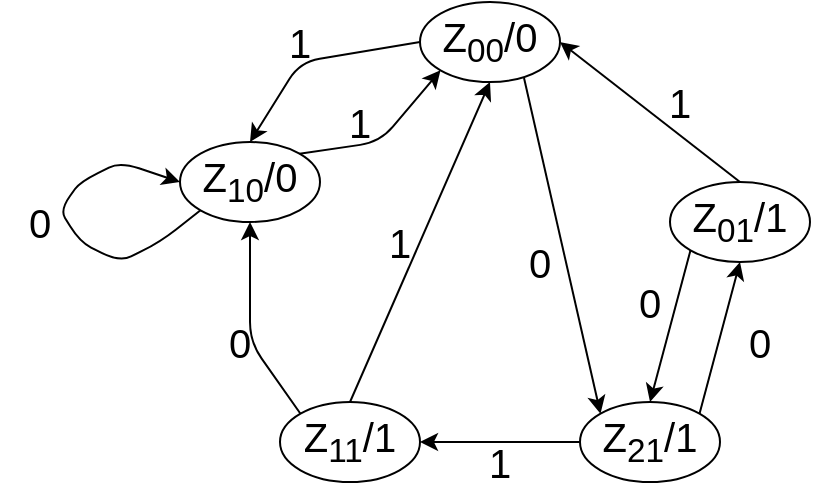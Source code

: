 <mxfile version="13.9.9" type="device"><diagram id="4a7U14PZZdJ4nbuUEFve" name="Страница 1"><mxGraphModel dx="868" dy="510" grid="1" gridSize="10" guides="1" tooltips="1" connect="1" arrows="1" fold="1" page="1" pageScale="1" pageWidth="850" pageHeight="1100" math="0" shadow="0"><root><mxCell id="0"/><mxCell id="1" parent="0"/><mxCell id="3XP1jjf2p-fgL9kUB0Th-1" value="&lt;font style=&quot;font-size: 20px&quot;&gt;Z&lt;sub&gt;00&lt;/sub&gt;/0&lt;/font&gt;" style="ellipse;whiteSpace=wrap;html=1;" vertex="1" parent="1"><mxGeometry x="370" y="80" width="70" height="40" as="geometry"/></mxCell><mxCell id="3XP1jjf2p-fgL9kUB0Th-2" value="&lt;font style=&quot;font-size: 20px&quot;&gt;Z&lt;sub&gt;10&lt;/sub&gt;/0&lt;/font&gt;" style="ellipse;whiteSpace=wrap;html=1;" vertex="1" parent="1"><mxGeometry x="250" y="150" width="70" height="40" as="geometry"/></mxCell><mxCell id="3XP1jjf2p-fgL9kUB0Th-3" value="&lt;font style=&quot;font-size: 20px&quot;&gt;Z&lt;sub&gt;11&lt;/sub&gt;/1&lt;/font&gt;" style="ellipse;whiteSpace=wrap;html=1;" vertex="1" parent="1"><mxGeometry x="300" y="280" width="70" height="40" as="geometry"/></mxCell><mxCell id="3XP1jjf2p-fgL9kUB0Th-4" value="&lt;font style=&quot;font-size: 20px&quot;&gt;Z&lt;sub&gt;21&lt;/sub&gt;/1&lt;/font&gt;" style="ellipse;whiteSpace=wrap;html=1;" vertex="1" parent="1"><mxGeometry x="450" y="280" width="70" height="40" as="geometry"/></mxCell><mxCell id="3XP1jjf2p-fgL9kUB0Th-5" value="&lt;font style=&quot;font-size: 20px&quot;&gt;Z&lt;sub&gt;01&lt;/sub&gt;/1&lt;/font&gt;" style="ellipse;whiteSpace=wrap;html=1;" vertex="1" parent="1"><mxGeometry x="495" y="170" width="70" height="40" as="geometry"/></mxCell><mxCell id="3XP1jjf2p-fgL9kUB0Th-6" value="" style="endArrow=classic;html=1;exitX=0;exitY=0.5;exitDx=0;exitDy=0;entryX=0.5;entryY=0;entryDx=0;entryDy=0;" edge="1" parent="1" source="3XP1jjf2p-fgL9kUB0Th-1" target="3XP1jjf2p-fgL9kUB0Th-2"><mxGeometry width="50" height="50" relative="1" as="geometry"><mxPoint x="390" y="210" as="sourcePoint"/><mxPoint x="440" y="160" as="targetPoint"/><Array as="points"><mxPoint x="310" y="110"/></Array></mxGeometry></mxCell><mxCell id="3XP1jjf2p-fgL9kUB0Th-7" value="&lt;font style=&quot;font-size: 20px&quot;&gt;1&lt;/font&gt;" style="text;html=1;strokeColor=none;fillColor=none;align=center;verticalAlign=middle;whiteSpace=wrap;rounded=0;" vertex="1" parent="1"><mxGeometry x="290" y="90" width="40" height="20" as="geometry"/></mxCell><mxCell id="3XP1jjf2p-fgL9kUB0Th-8" value="&lt;font style=&quot;font-size: 20px&quot;&gt;0&lt;/font&gt;" style="text;html=1;strokeColor=none;fillColor=none;align=center;verticalAlign=middle;whiteSpace=wrap;rounded=0;" vertex="1" parent="1"><mxGeometry x="160" y="180" width="40" height="20" as="geometry"/></mxCell><mxCell id="3XP1jjf2p-fgL9kUB0Th-9" value="" style="endArrow=classic;html=1;exitX=1;exitY=0;exitDx=0;exitDy=0;entryX=0;entryY=1;entryDx=0;entryDy=0;" edge="1" parent="1" source="3XP1jjf2p-fgL9kUB0Th-2" target="3XP1jjf2p-fgL9kUB0Th-1"><mxGeometry width="50" height="50" relative="1" as="geometry"><mxPoint x="420" y="240" as="sourcePoint"/><mxPoint x="470" y="190" as="targetPoint"/><Array as="points"><mxPoint x="350" y="150"/></Array></mxGeometry></mxCell><mxCell id="3XP1jjf2p-fgL9kUB0Th-10" value="&lt;font style=&quot;font-size: 20px&quot;&gt;1&lt;/font&gt;" style="text;html=1;strokeColor=none;fillColor=none;align=center;verticalAlign=middle;whiteSpace=wrap;rounded=0;" vertex="1" parent="1"><mxGeometry x="320" y="130" width="40" height="20" as="geometry"/></mxCell><mxCell id="3XP1jjf2p-fgL9kUB0Th-11" value="" style="endArrow=classic;html=1;exitX=0;exitY=1;exitDx=0;exitDy=0;entryX=0;entryY=0.5;entryDx=0;entryDy=0;" edge="1" parent="1" source="3XP1jjf2p-fgL9kUB0Th-2" target="3XP1jjf2p-fgL9kUB0Th-2"><mxGeometry width="50" height="50" relative="1" as="geometry"><mxPoint x="400" y="230" as="sourcePoint"/><mxPoint x="450" y="180" as="targetPoint"/><Array as="points"><mxPoint x="240" y="200"/><mxPoint x="220" y="210"/><mxPoint x="200" y="200"/><mxPoint x="190" y="184"/><mxPoint x="200" y="170"/><mxPoint x="220" y="160"/></Array></mxGeometry></mxCell><mxCell id="3XP1jjf2p-fgL9kUB0Th-12" value="" style="endArrow=classic;html=1;exitX=0;exitY=0;exitDx=0;exitDy=0;entryX=0.5;entryY=1;entryDx=0;entryDy=0;" edge="1" parent="1" source="3XP1jjf2p-fgL9kUB0Th-3" target="3XP1jjf2p-fgL9kUB0Th-2"><mxGeometry width="50" height="50" relative="1" as="geometry"><mxPoint x="400" y="230" as="sourcePoint"/><mxPoint x="450" y="180" as="targetPoint"/><Array as="points"><mxPoint x="285" y="250"/></Array></mxGeometry></mxCell><mxCell id="3XP1jjf2p-fgL9kUB0Th-13" value="&lt;font style=&quot;font-size: 20px&quot;&gt;0&lt;/font&gt;" style="text;html=1;strokeColor=none;fillColor=none;align=center;verticalAlign=middle;whiteSpace=wrap;rounded=0;" vertex="1" parent="1"><mxGeometry x="260" y="240" width="40" height="20" as="geometry"/></mxCell><mxCell id="3XP1jjf2p-fgL9kUB0Th-14" value="" style="endArrow=classic;html=1;exitX=0.5;exitY=0;exitDx=0;exitDy=0;entryX=0.5;entryY=1;entryDx=0;entryDy=0;" edge="1" parent="1" source="3XP1jjf2p-fgL9kUB0Th-3" target="3XP1jjf2p-fgL9kUB0Th-1"><mxGeometry width="50" height="50" relative="1" as="geometry"><mxPoint x="390" y="270" as="sourcePoint"/><mxPoint x="440" y="220" as="targetPoint"/></mxGeometry></mxCell><mxCell id="3XP1jjf2p-fgL9kUB0Th-15" value="&lt;font style=&quot;font-size: 20px&quot;&gt;1&lt;/font&gt;" style="text;html=1;strokeColor=none;fillColor=none;align=center;verticalAlign=middle;whiteSpace=wrap;rounded=0;" vertex="1" parent="1"><mxGeometry x="340" y="190" width="40" height="20" as="geometry"/></mxCell><mxCell id="3XP1jjf2p-fgL9kUB0Th-16" value="" style="endArrow=classic;html=1;exitX=0.743;exitY=0.95;exitDx=0;exitDy=0;exitPerimeter=0;entryX=0;entryY=0;entryDx=0;entryDy=0;" edge="1" parent="1" source="3XP1jjf2p-fgL9kUB0Th-1" target="3XP1jjf2p-fgL9kUB0Th-4"><mxGeometry width="50" height="50" relative="1" as="geometry"><mxPoint x="430" y="250" as="sourcePoint"/><mxPoint x="480" y="200" as="targetPoint"/></mxGeometry></mxCell><mxCell id="3XP1jjf2p-fgL9kUB0Th-17" value="&lt;font style=&quot;font-size: 20px&quot;&gt;0&lt;/font&gt;" style="text;html=1;strokeColor=none;fillColor=none;align=center;verticalAlign=middle;whiteSpace=wrap;rounded=0;" vertex="1" parent="1"><mxGeometry x="410" y="200" width="40" height="20" as="geometry"/></mxCell><mxCell id="3XP1jjf2p-fgL9kUB0Th-18" value="" style="endArrow=classic;html=1;exitX=0;exitY=0.5;exitDx=0;exitDy=0;entryX=1;entryY=0.5;entryDx=0;entryDy=0;" edge="1" parent="1" source="3XP1jjf2p-fgL9kUB0Th-4" target="3XP1jjf2p-fgL9kUB0Th-3"><mxGeometry width="50" height="50" relative="1" as="geometry"><mxPoint x="400" y="390" as="sourcePoint"/><mxPoint x="450" y="340" as="targetPoint"/></mxGeometry></mxCell><mxCell id="3XP1jjf2p-fgL9kUB0Th-19" value="&lt;font style=&quot;font-size: 20px&quot;&gt;1&lt;/font&gt;" style="text;html=1;strokeColor=none;fillColor=none;align=center;verticalAlign=middle;whiteSpace=wrap;rounded=0;" vertex="1" parent="1"><mxGeometry x="390" y="300" width="40" height="20" as="geometry"/></mxCell><mxCell id="3XP1jjf2p-fgL9kUB0Th-20" value="" style="endArrow=classic;html=1;exitX=1;exitY=0;exitDx=0;exitDy=0;entryX=0.5;entryY=1;entryDx=0;entryDy=0;" edge="1" parent="1" source="3XP1jjf2p-fgL9kUB0Th-4" target="3XP1jjf2p-fgL9kUB0Th-5"><mxGeometry width="50" height="50" relative="1" as="geometry"><mxPoint x="550" y="310" as="sourcePoint"/><mxPoint x="600" y="260" as="targetPoint"/></mxGeometry></mxCell><mxCell id="3XP1jjf2p-fgL9kUB0Th-21" value="&lt;font style=&quot;font-size: 20px&quot;&gt;0&lt;/font&gt;" style="text;html=1;strokeColor=none;fillColor=none;align=center;verticalAlign=middle;whiteSpace=wrap;rounded=0;" vertex="1" parent="1"><mxGeometry x="520" y="240" width="40" height="20" as="geometry"/></mxCell><mxCell id="3XP1jjf2p-fgL9kUB0Th-22" value="" style="endArrow=classic;html=1;exitX=0.5;exitY=0;exitDx=0;exitDy=0;entryX=1;entryY=0.5;entryDx=0;entryDy=0;" edge="1" parent="1" source="3XP1jjf2p-fgL9kUB0Th-5" target="3XP1jjf2p-fgL9kUB0Th-1"><mxGeometry width="50" height="50" relative="1" as="geometry"><mxPoint x="560" y="160" as="sourcePoint"/><mxPoint x="610" y="110" as="targetPoint"/></mxGeometry></mxCell><mxCell id="3XP1jjf2p-fgL9kUB0Th-23" value="&lt;font style=&quot;font-size: 20px&quot;&gt;1&lt;/font&gt;" style="text;html=1;strokeColor=none;fillColor=none;align=center;verticalAlign=middle;whiteSpace=wrap;rounded=0;" vertex="1" parent="1"><mxGeometry x="480" y="120" width="40" height="20" as="geometry"/></mxCell><mxCell id="3XP1jjf2p-fgL9kUB0Th-24" value="" style="endArrow=classic;html=1;exitX=0;exitY=1;exitDx=0;exitDy=0;entryX=0.5;entryY=0;entryDx=0;entryDy=0;" edge="1" parent="1" source="3XP1jjf2p-fgL9kUB0Th-5" target="3XP1jjf2p-fgL9kUB0Th-4"><mxGeometry width="50" height="50" relative="1" as="geometry"><mxPoint x="770" y="290" as="sourcePoint"/><mxPoint x="820" y="240" as="targetPoint"/></mxGeometry></mxCell><mxCell id="3XP1jjf2p-fgL9kUB0Th-25" value="&lt;font style=&quot;font-size: 20px&quot;&gt;0&lt;/font&gt;" style="text;html=1;strokeColor=none;fillColor=none;align=center;verticalAlign=middle;whiteSpace=wrap;rounded=0;" vertex="1" parent="1"><mxGeometry x="465" y="220" width="40" height="20" as="geometry"/></mxCell></root></mxGraphModel></diagram></mxfile>